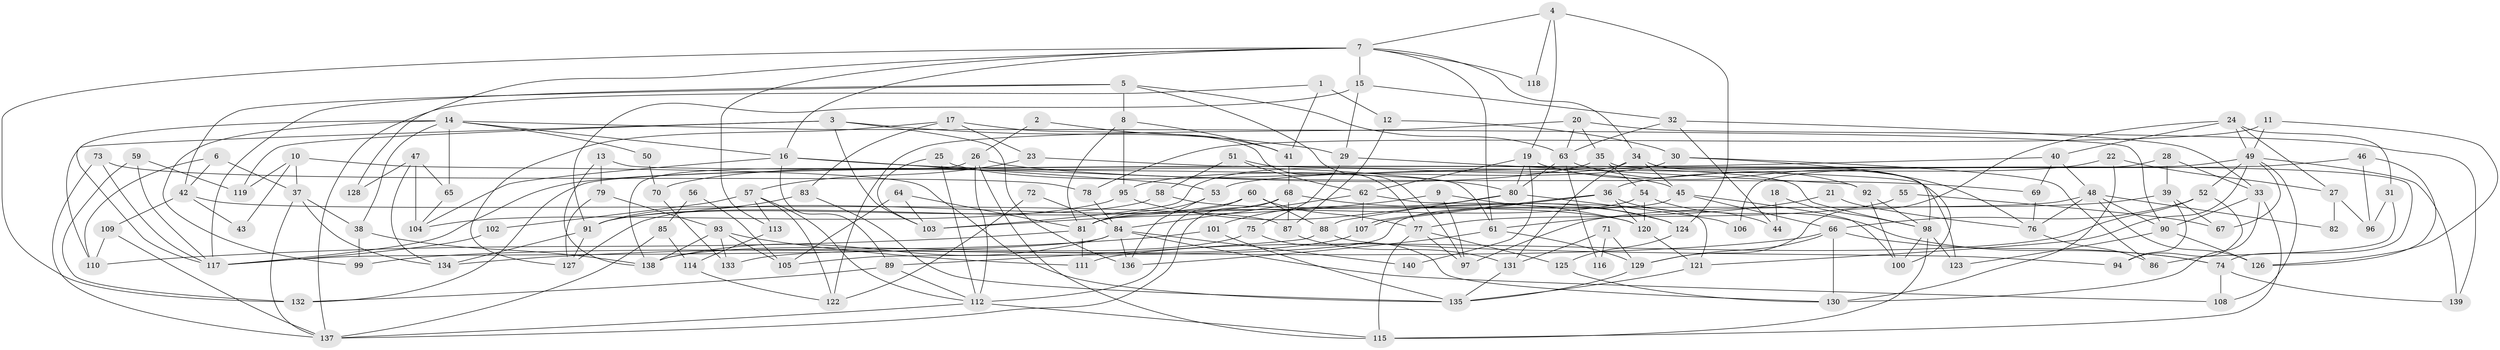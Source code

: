 // Generated by graph-tools (version 1.1) at 2025/50/03/09/25 03:50:12]
// undirected, 140 vertices, 280 edges
graph export_dot {
graph [start="1"]
  node [color=gray90,style=filled];
  1;
  2;
  3;
  4;
  5;
  6;
  7;
  8;
  9;
  10;
  11;
  12;
  13;
  14;
  15;
  16;
  17;
  18;
  19;
  20;
  21;
  22;
  23;
  24;
  25;
  26;
  27;
  28;
  29;
  30;
  31;
  32;
  33;
  34;
  35;
  36;
  37;
  38;
  39;
  40;
  41;
  42;
  43;
  44;
  45;
  46;
  47;
  48;
  49;
  50;
  51;
  52;
  53;
  54;
  55;
  56;
  57;
  58;
  59;
  60;
  61;
  62;
  63;
  64;
  65;
  66;
  67;
  68;
  69;
  70;
  71;
  72;
  73;
  74;
  75;
  76;
  77;
  78;
  79;
  80;
  81;
  82;
  83;
  84;
  85;
  86;
  87;
  88;
  89;
  90;
  91;
  92;
  93;
  94;
  95;
  96;
  97;
  98;
  99;
  100;
  101;
  102;
  103;
  104;
  105;
  106;
  107;
  108;
  109;
  110;
  111;
  112;
  113;
  114;
  115;
  116;
  117;
  118;
  119;
  120;
  121;
  122;
  123;
  124;
  125;
  126;
  127;
  128;
  129;
  130;
  131;
  132;
  133;
  134;
  135;
  136;
  137;
  138;
  139;
  140;
  1 -- 41;
  1 -- 137;
  1 -- 12;
  2 -- 26;
  2 -- 41;
  3 -- 136;
  3 -- 103;
  3 -- 29;
  3 -- 110;
  3 -- 119;
  4 -- 7;
  4 -- 19;
  4 -- 118;
  4 -- 124;
  5 -- 63;
  5 -- 8;
  5 -- 42;
  5 -- 97;
  5 -- 117;
  6 -- 110;
  6 -- 37;
  6 -- 42;
  7 -- 61;
  7 -- 132;
  7 -- 15;
  7 -- 16;
  7 -- 34;
  7 -- 113;
  7 -- 118;
  7 -- 128;
  8 -- 81;
  8 -- 95;
  8 -- 41;
  9 -- 103;
  9 -- 124;
  9 -- 97;
  10 -- 135;
  10 -- 37;
  10 -- 43;
  10 -- 119;
  11 -- 49;
  11 -- 126;
  11 -- 78;
  12 -- 30;
  12 -- 87;
  13 -- 138;
  13 -- 79;
  13 -- 61;
  14 -- 38;
  14 -- 117;
  14 -- 16;
  14 -- 50;
  14 -- 65;
  14 -- 90;
  14 -- 99;
  15 -- 29;
  15 -- 32;
  15 -- 91;
  16 -- 53;
  16 -- 80;
  16 -- 89;
  16 -- 104;
  17 -- 83;
  17 -- 77;
  17 -- 23;
  17 -- 127;
  18 -- 44;
  18 -- 98;
  19 -- 80;
  19 -- 92;
  19 -- 62;
  19 -- 140;
  20 -- 139;
  20 -- 63;
  20 -- 35;
  20 -- 122;
  21 -- 76;
  21 -- 61;
  22 -- 130;
  22 -- 36;
  22 -- 27;
  23 -- 98;
  23 -- 57;
  24 -- 27;
  24 -- 40;
  24 -- 31;
  24 -- 49;
  24 -- 129;
  25 -- 103;
  25 -- 112;
  25 -- 45;
  26 -- 115;
  26 -- 138;
  26 -- 69;
  26 -- 112;
  27 -- 96;
  27 -- 82;
  28 -- 39;
  28 -- 33;
  28 -- 106;
  29 -- 92;
  29 -- 75;
  30 -- 98;
  30 -- 95;
  30 -- 86;
  31 -- 86;
  31 -- 96;
  32 -- 33;
  32 -- 44;
  32 -- 63;
  33 -- 130;
  33 -- 90;
  33 -- 115;
  34 -- 131;
  34 -- 45;
  34 -- 100;
  34 -- 103;
  35 -- 74;
  35 -- 54;
  35 -- 70;
  36 -- 120;
  36 -- 107;
  36 -- 107;
  36 -- 44;
  37 -- 134;
  37 -- 137;
  37 -- 38;
  38 -- 99;
  38 -- 138;
  39 -- 94;
  39 -- 97;
  39 -- 67;
  40 -- 117;
  40 -- 69;
  40 -- 48;
  41 -- 68;
  42 -- 43;
  42 -- 87;
  42 -- 109;
  45 -- 66;
  45 -- 100;
  45 -- 105;
  46 -- 126;
  46 -- 53;
  46 -- 96;
  47 -- 134;
  47 -- 104;
  47 -- 65;
  47 -- 128;
  48 -- 81;
  48 -- 76;
  48 -- 82;
  48 -- 90;
  48 -- 126;
  49 -- 121;
  49 -- 52;
  49 -- 67;
  49 -- 108;
  49 -- 132;
  49 -- 139;
  50 -- 70;
  51 -- 123;
  51 -- 62;
  51 -- 58;
  52 -- 66;
  52 -- 94;
  52 -- 111;
  53 -- 136;
  53 -- 81;
  54 -- 81;
  54 -- 74;
  54 -- 120;
  55 -- 77;
  55 -- 67;
  56 -- 85;
  56 -- 105;
  57 -- 112;
  57 -- 102;
  57 -- 113;
  57 -- 122;
  58 -- 91;
  58 -- 120;
  59 -- 132;
  59 -- 119;
  59 -- 117;
  60 -- 77;
  60 -- 112;
  60 -- 88;
  60 -- 91;
  61 -- 129;
  61 -- 136;
  62 -- 84;
  62 -- 107;
  62 -- 121;
  63 -- 80;
  63 -- 76;
  63 -- 116;
  64 -- 81;
  64 -- 105;
  64 -- 103;
  65 -- 104;
  66 -- 74;
  66 -- 99;
  66 -- 129;
  66 -- 130;
  68 -- 87;
  68 -- 127;
  68 -- 124;
  68 -- 137;
  69 -- 76;
  70 -- 133;
  71 -- 131;
  71 -- 129;
  71 -- 116;
  72 -- 122;
  72 -- 84;
  73 -- 137;
  73 -- 117;
  73 -- 78;
  74 -- 108;
  74 -- 139;
  75 -- 138;
  75 -- 130;
  76 -- 86;
  77 -- 97;
  77 -- 125;
  77 -- 115;
  78 -- 84;
  79 -- 127;
  79 -- 93;
  80 -- 88;
  80 -- 101;
  80 -- 106;
  81 -- 110;
  81 -- 111;
  83 -- 135;
  83 -- 91;
  84 -- 117;
  84 -- 108;
  84 -- 136;
  84 -- 138;
  84 -- 140;
  85 -- 137;
  85 -- 114;
  87 -- 131;
  88 -- 89;
  88 -- 94;
  89 -- 112;
  89 -- 132;
  90 -- 123;
  90 -- 126;
  91 -- 127;
  91 -- 134;
  92 -- 100;
  92 -- 98;
  93 -- 138;
  93 -- 111;
  93 -- 105;
  93 -- 133;
  95 -- 104;
  95 -- 120;
  98 -- 115;
  98 -- 100;
  98 -- 123;
  101 -- 135;
  101 -- 134;
  102 -- 117;
  107 -- 133;
  109 -- 137;
  109 -- 110;
  112 -- 115;
  112 -- 137;
  113 -- 114;
  114 -- 122;
  120 -- 121;
  121 -- 135;
  124 -- 125;
  125 -- 130;
  129 -- 135;
  131 -- 135;
}
